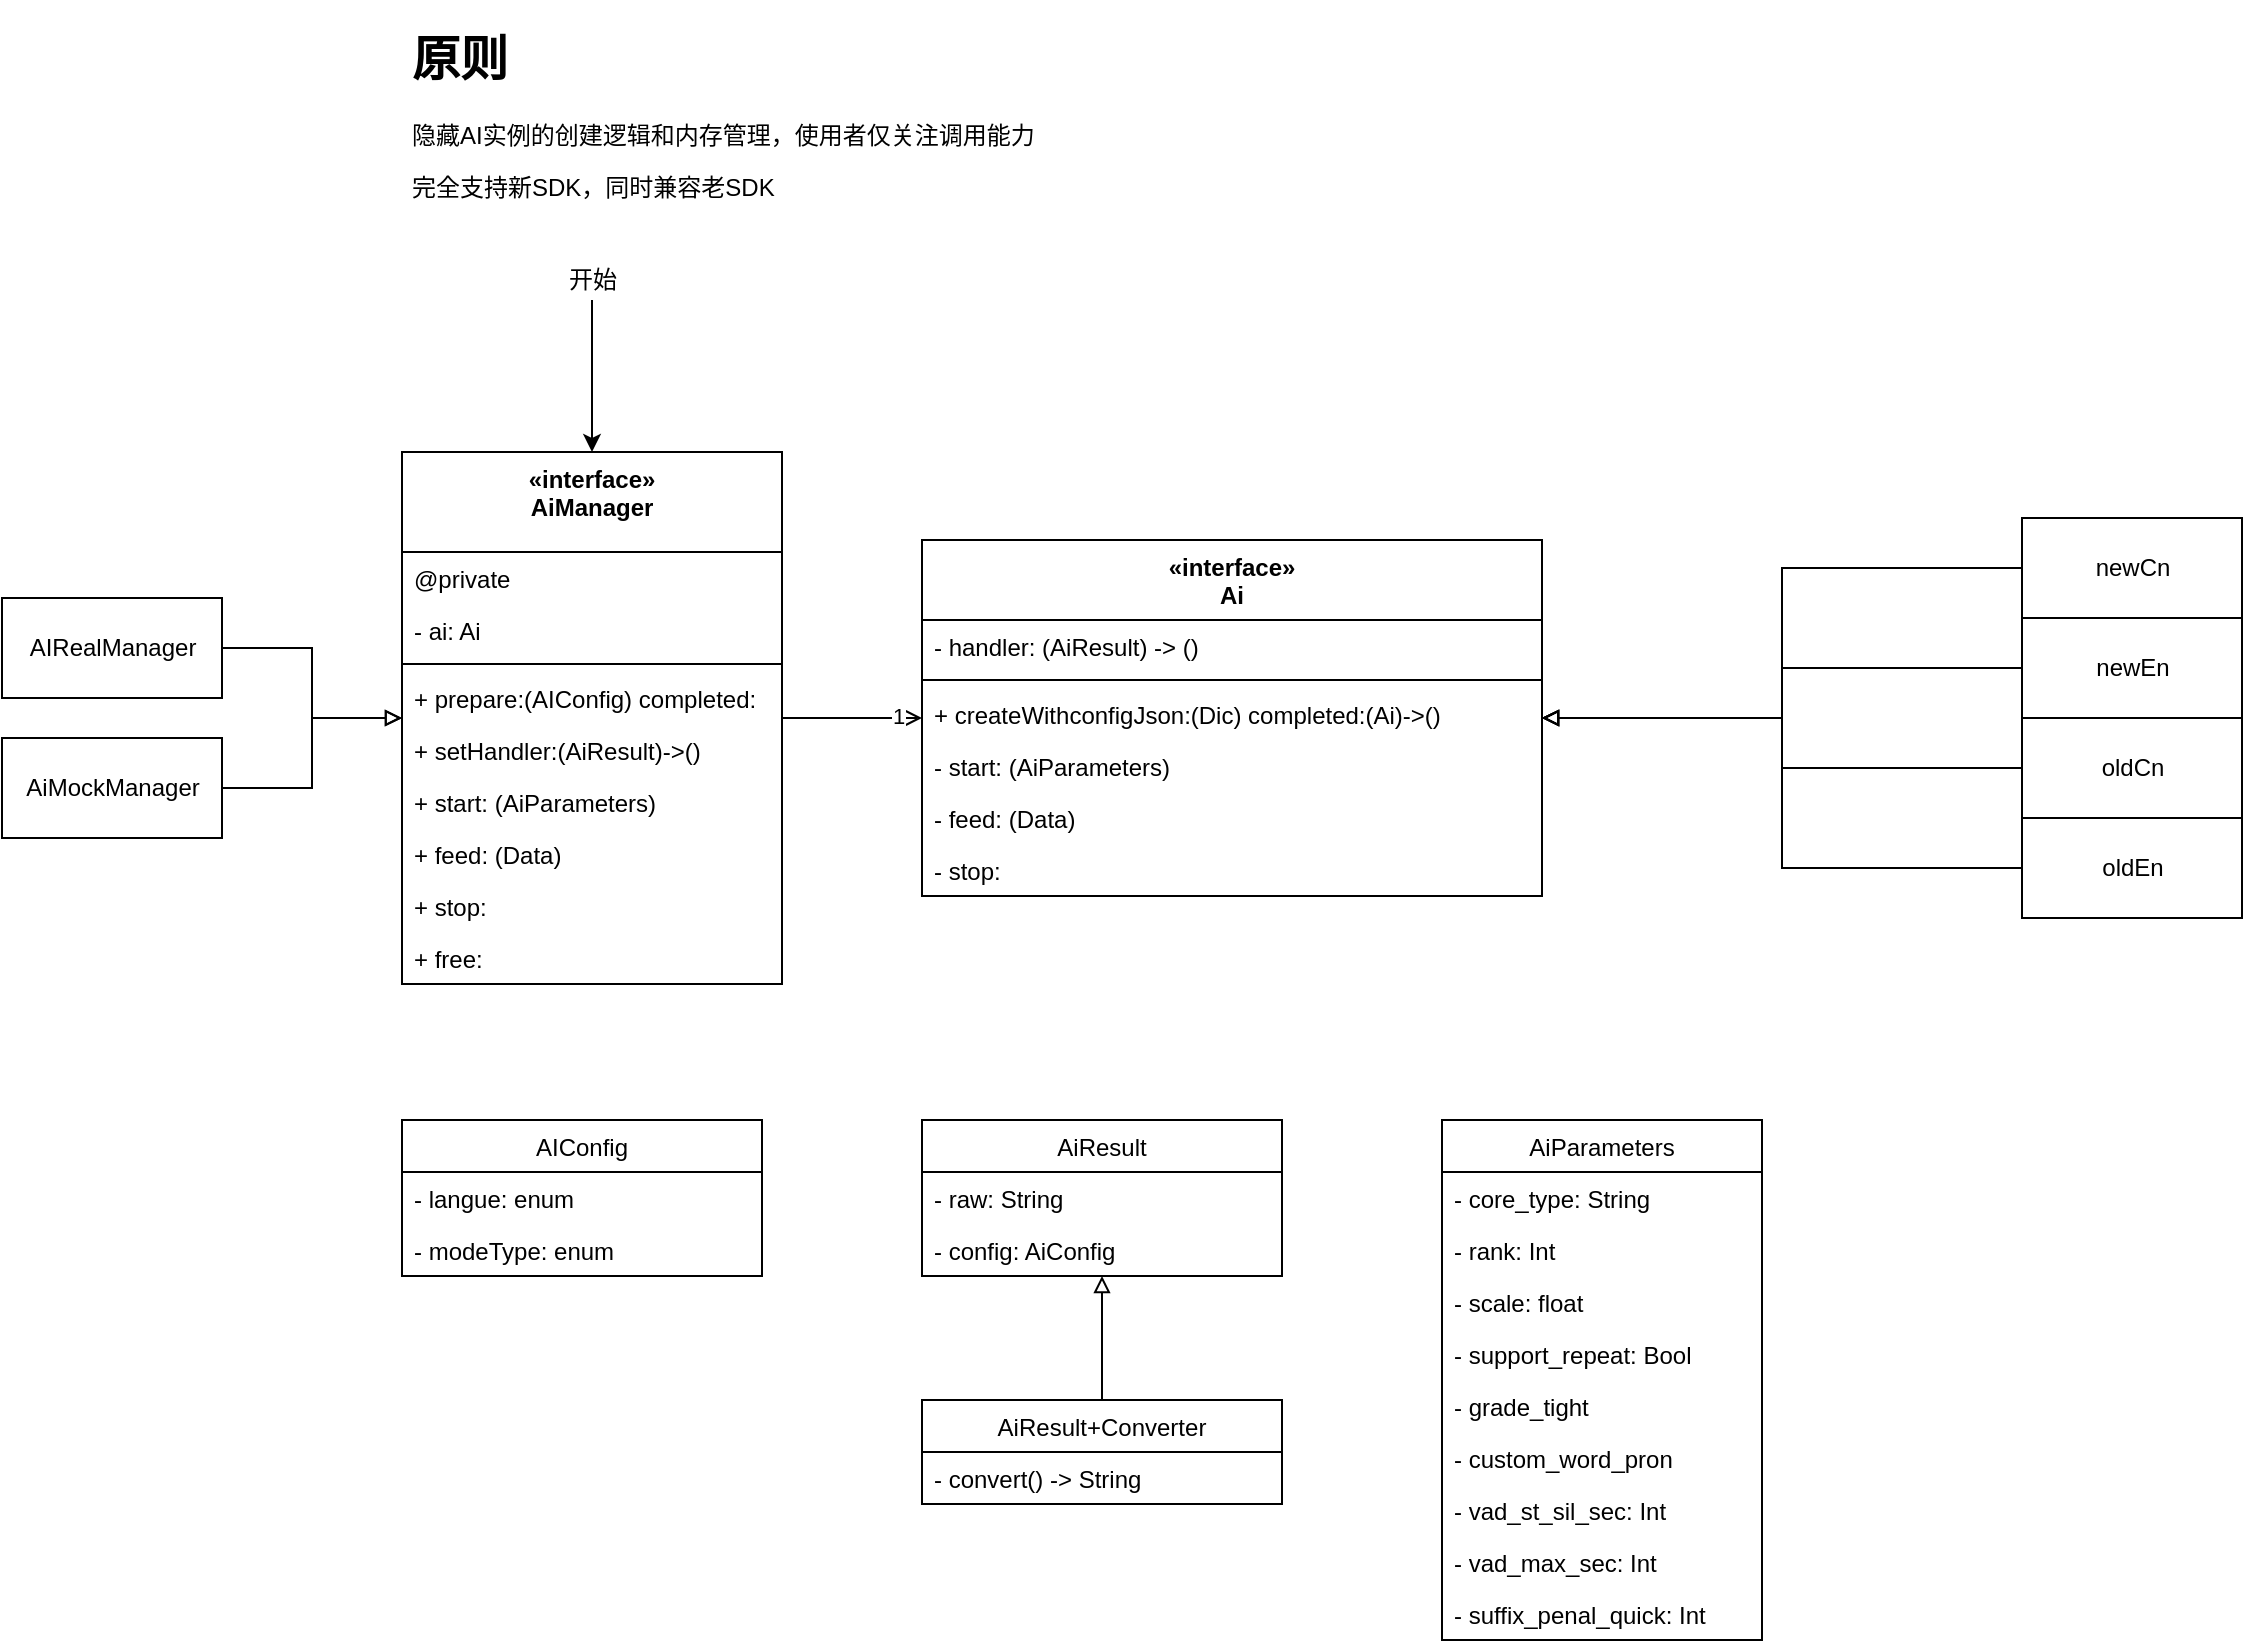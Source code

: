 <mxfile version="13.6.6" type="github">
  <diagram id="C5RBs43oDa-KdzZeNtuy" name="Page-1">
    <mxGraphModel dx="1997" dy="1177" grid="1" gridSize="10" guides="1" tooltips="1" connect="1" arrows="1" fold="1" page="1" pageScale="1" pageWidth="827" pageHeight="1169" math="0" shadow="0">
      <root>
        <mxCell id="WIyWlLk6GJQsqaUBKTNV-0" />
        <mxCell id="WIyWlLk6GJQsqaUBKTNV-1" parent="WIyWlLk6GJQsqaUBKTNV-0" />
        <mxCell id="CJ4d-hDxSUi_6E2o8uRW-80" style="edgeStyle=orthogonalEdgeStyle;rounded=0;orthogonalLoop=1;jettySize=auto;html=1;endArrow=block;endFill=0;" edge="1" parent="WIyWlLk6GJQsqaUBKTNV-1" source="CJ4d-hDxSUi_6E2o8uRW-28" target="CJ4d-hDxSUi_6E2o8uRW-10">
          <mxGeometry relative="1" as="geometry" />
        </mxCell>
        <mxCell id="CJ4d-hDxSUi_6E2o8uRW-28" value="AiMockManager" style="html=1;shadow=0;" vertex="1" parent="WIyWlLk6GJQsqaUBKTNV-1">
          <mxGeometry x="500" y="759" width="110" height="50" as="geometry" />
        </mxCell>
        <mxCell id="CJ4d-hDxSUi_6E2o8uRW-31" style="edgeStyle=orthogonalEdgeStyle;rounded=0;orthogonalLoop=1;jettySize=auto;html=1;endArrow=block;endFill=0;" edge="1" parent="WIyWlLk6GJQsqaUBKTNV-1" source="CJ4d-hDxSUi_6E2o8uRW-30" target="CJ4d-hDxSUi_6E2o8uRW-10">
          <mxGeometry relative="1" as="geometry" />
        </mxCell>
        <mxCell id="CJ4d-hDxSUi_6E2o8uRW-30" value="AIRealManager" style="html=1;shadow=0;" vertex="1" parent="WIyWlLk6GJQsqaUBKTNV-1">
          <mxGeometry x="500" y="689" width="110" height="50" as="geometry" />
        </mxCell>
        <mxCell id="CJ4d-hDxSUi_6E2o8uRW-33" value="&lt;h1&gt;原则&lt;/h1&gt;&lt;p&gt;隐藏AI实例的创建逻辑和内存管理，使用者仅关注调用能力&lt;/p&gt;&lt;p&gt;完全支持新SDK，同时兼容老SDK&lt;/p&gt;" style="text;html=1;strokeColor=none;fillColor=none;spacing=5;spacingTop=-20;whiteSpace=wrap;overflow=hidden;rounded=0;shadow=0;" vertex="1" parent="WIyWlLk6GJQsqaUBKTNV-1">
          <mxGeometry x="700" y="400" width="360" height="100" as="geometry" />
        </mxCell>
        <mxCell id="CJ4d-hDxSUi_6E2o8uRW-99" style="edgeStyle=orthogonalEdgeStyle;rounded=0;orthogonalLoop=1;jettySize=auto;html=1;endArrow=block;endFill=0;" edge="1" parent="WIyWlLk6GJQsqaUBKTNV-1" source="CJ4d-hDxSUi_6E2o8uRW-69" target="CJ4d-hDxSUi_6E2o8uRW-54">
          <mxGeometry relative="1" as="geometry" />
        </mxCell>
        <mxCell id="CJ4d-hDxSUi_6E2o8uRW-69" value="newCn" style="html=1;shadow=0;" vertex="1" parent="WIyWlLk6GJQsqaUBKTNV-1">
          <mxGeometry x="1510" y="649" width="110" height="50" as="geometry" />
        </mxCell>
        <mxCell id="CJ4d-hDxSUi_6E2o8uRW-100" style="edgeStyle=orthogonalEdgeStyle;rounded=0;orthogonalLoop=1;jettySize=auto;html=1;endArrow=block;endFill=0;" edge="1" parent="WIyWlLk6GJQsqaUBKTNV-1" source="CJ4d-hDxSUi_6E2o8uRW-71" target="CJ4d-hDxSUi_6E2o8uRW-54">
          <mxGeometry relative="1" as="geometry" />
        </mxCell>
        <mxCell id="CJ4d-hDxSUi_6E2o8uRW-71" value="newEn" style="html=1;shadow=0;" vertex="1" parent="WIyWlLk6GJQsqaUBKTNV-1">
          <mxGeometry x="1510" y="699" width="110" height="50" as="geometry" />
        </mxCell>
        <mxCell id="CJ4d-hDxSUi_6E2o8uRW-101" style="edgeStyle=orthogonalEdgeStyle;rounded=0;orthogonalLoop=1;jettySize=auto;html=1;endArrow=block;endFill=0;" edge="1" parent="WIyWlLk6GJQsqaUBKTNV-1" source="CJ4d-hDxSUi_6E2o8uRW-72" target="CJ4d-hDxSUi_6E2o8uRW-54">
          <mxGeometry relative="1" as="geometry" />
        </mxCell>
        <mxCell id="CJ4d-hDxSUi_6E2o8uRW-72" value="oldCn" style="html=1;shadow=0;" vertex="1" parent="WIyWlLk6GJQsqaUBKTNV-1">
          <mxGeometry x="1510" y="749" width="110" height="50" as="geometry" />
        </mxCell>
        <mxCell id="CJ4d-hDxSUi_6E2o8uRW-102" style="edgeStyle=orthogonalEdgeStyle;rounded=0;orthogonalLoop=1;jettySize=auto;html=1;endArrow=block;endFill=0;" edge="1" parent="WIyWlLk6GJQsqaUBKTNV-1" source="CJ4d-hDxSUi_6E2o8uRW-73" target="CJ4d-hDxSUi_6E2o8uRW-54">
          <mxGeometry relative="1" as="geometry" />
        </mxCell>
        <mxCell id="CJ4d-hDxSUi_6E2o8uRW-73" value="oldEn" style="html=1;shadow=0;" vertex="1" parent="WIyWlLk6GJQsqaUBKTNV-1">
          <mxGeometry x="1510" y="799" width="110" height="50" as="geometry" />
        </mxCell>
        <mxCell id="CJ4d-hDxSUi_6E2o8uRW-87" style="edgeStyle=orthogonalEdgeStyle;rounded=0;orthogonalLoop=1;jettySize=auto;html=1;endArrow=open;endFill=0;" edge="1" parent="WIyWlLk6GJQsqaUBKTNV-1" source="CJ4d-hDxSUi_6E2o8uRW-10" target="CJ4d-hDxSUi_6E2o8uRW-54">
          <mxGeometry relative="1" as="geometry" />
        </mxCell>
        <mxCell id="CJ4d-hDxSUi_6E2o8uRW-91" value="1" style="edgeLabel;html=1;align=center;verticalAlign=middle;resizable=0;points=[];" vertex="1" connectable="0" parent="CJ4d-hDxSUi_6E2o8uRW-87">
          <mxGeometry x="0.652" y="1" relative="1" as="geometry">
            <mxPoint as="offset" />
          </mxGeometry>
        </mxCell>
        <mxCell id="CJ4d-hDxSUi_6E2o8uRW-10" value="«interface»&#xa;AiManager" style="swimlane;fontStyle=1;align=center;verticalAlign=top;childLayout=stackLayout;horizontal=1;startSize=50;horizontalStack=0;resizeParent=1;resizeParentMax=0;resizeLast=0;collapsible=1;marginBottom=0;" vertex="1" parent="WIyWlLk6GJQsqaUBKTNV-1">
          <mxGeometry x="700" y="616" width="190" height="266" as="geometry" />
        </mxCell>
        <mxCell id="CJ4d-hDxSUi_6E2o8uRW-92" value="@private" style="text;strokeColor=none;fillColor=none;align=left;verticalAlign=top;spacingLeft=4;spacingRight=4;overflow=hidden;rotatable=0;points=[[0,0.5],[1,0.5]];portConstraint=eastwest;" vertex="1" parent="CJ4d-hDxSUi_6E2o8uRW-10">
          <mxGeometry y="50" width="190" height="26" as="geometry" />
        </mxCell>
        <mxCell id="CJ4d-hDxSUi_6E2o8uRW-32" value="- ai: Ai" style="text;strokeColor=none;fillColor=none;align=left;verticalAlign=top;spacingLeft=4;spacingRight=4;overflow=hidden;rotatable=0;points=[[0,0.5],[1,0.5]];portConstraint=eastwest;" vertex="1" parent="CJ4d-hDxSUi_6E2o8uRW-10">
          <mxGeometry y="76" width="190" height="26" as="geometry" />
        </mxCell>
        <mxCell id="CJ4d-hDxSUi_6E2o8uRW-12" value="" style="line;strokeWidth=1;fillColor=none;align=left;verticalAlign=middle;spacingTop=-1;spacingLeft=3;spacingRight=3;rotatable=0;labelPosition=right;points=[];portConstraint=eastwest;" vertex="1" parent="CJ4d-hDxSUi_6E2o8uRW-10">
          <mxGeometry y="102" width="190" height="8" as="geometry" />
        </mxCell>
        <mxCell id="CJ4d-hDxSUi_6E2o8uRW-13" value="+ prepare:(AIConfig) completed:" style="text;strokeColor=none;fillColor=none;align=left;verticalAlign=top;spacingLeft=4;spacingRight=4;overflow=hidden;rotatable=0;points=[[0,0.5],[1,0.5]];portConstraint=eastwest;shadow=0;" vertex="1" parent="CJ4d-hDxSUi_6E2o8uRW-10">
          <mxGeometry y="110" width="190" height="26" as="geometry" />
        </mxCell>
        <mxCell id="CJ4d-hDxSUi_6E2o8uRW-93" value="+ setHandler:(AiResult)-&gt;()" style="text;strokeColor=none;fillColor=none;align=left;verticalAlign=top;spacingLeft=4;spacingRight=4;overflow=hidden;rotatable=0;points=[[0,0.5],[1,0.5]];portConstraint=eastwest;shadow=0;" vertex="1" parent="CJ4d-hDxSUi_6E2o8uRW-10">
          <mxGeometry y="136" width="190" height="26" as="geometry" />
        </mxCell>
        <mxCell id="CJ4d-hDxSUi_6E2o8uRW-17" value="+ start: (AiParameters)" style="text;strokeColor=none;fillColor=none;align=left;verticalAlign=top;spacingLeft=4;spacingRight=4;overflow=hidden;rotatable=0;points=[[0,0.5],[1,0.5]];portConstraint=eastwest;shadow=0;" vertex="1" parent="CJ4d-hDxSUi_6E2o8uRW-10">
          <mxGeometry y="162" width="190" height="26" as="geometry" />
        </mxCell>
        <mxCell id="CJ4d-hDxSUi_6E2o8uRW-18" value="+ feed: (Data)" style="text;strokeColor=none;fillColor=none;align=left;verticalAlign=top;spacingLeft=4;spacingRight=4;overflow=hidden;rotatable=0;points=[[0,0.5],[1,0.5]];portConstraint=eastwest;shadow=0;" vertex="1" parent="CJ4d-hDxSUi_6E2o8uRW-10">
          <mxGeometry y="188" width="190" height="26" as="geometry" />
        </mxCell>
        <mxCell id="CJ4d-hDxSUi_6E2o8uRW-19" value="+ stop: " style="text;strokeColor=none;fillColor=none;align=left;verticalAlign=top;spacingLeft=4;spacingRight=4;overflow=hidden;rotatable=0;points=[[0,0.5],[1,0.5]];portConstraint=eastwest;shadow=0;" vertex="1" parent="CJ4d-hDxSUi_6E2o8uRW-10">
          <mxGeometry y="214" width="190" height="26" as="geometry" />
        </mxCell>
        <mxCell id="CJ4d-hDxSUi_6E2o8uRW-20" value="+ free: " style="text;strokeColor=none;fillColor=none;align=left;verticalAlign=top;spacingLeft=4;spacingRight=4;overflow=hidden;rotatable=0;points=[[0,0.5],[1,0.5]];portConstraint=eastwest;shadow=0;" vertex="1" parent="CJ4d-hDxSUi_6E2o8uRW-10">
          <mxGeometry y="240" width="190" height="26" as="geometry" />
        </mxCell>
        <mxCell id="CJ4d-hDxSUi_6E2o8uRW-54" value="«interface»&#xa;Ai" style="swimlane;fontStyle=1;align=center;verticalAlign=top;childLayout=stackLayout;horizontal=1;startSize=40;horizontalStack=0;resizeParent=1;resizeParentMax=0;resizeLast=0;collapsible=1;marginBottom=0;shadow=0;" vertex="1" parent="WIyWlLk6GJQsqaUBKTNV-1">
          <mxGeometry x="960" y="660" width="310" height="178" as="geometry" />
        </mxCell>
        <mxCell id="CJ4d-hDxSUi_6E2o8uRW-55" value="- handler: (AiResult) -&gt; ()" style="text;strokeColor=none;fillColor=none;align=left;verticalAlign=top;spacingLeft=4;spacingRight=4;overflow=hidden;rotatable=0;points=[[0,0.5],[1,0.5]];portConstraint=eastwest;" vertex="1" parent="CJ4d-hDxSUi_6E2o8uRW-54">
          <mxGeometry y="40" width="310" height="26" as="geometry" />
        </mxCell>
        <mxCell id="CJ4d-hDxSUi_6E2o8uRW-56" value="" style="line;strokeWidth=1;fillColor=none;align=left;verticalAlign=middle;spacingTop=-1;spacingLeft=3;spacingRight=3;rotatable=0;labelPosition=right;points=[];portConstraint=eastwest;" vertex="1" parent="CJ4d-hDxSUi_6E2o8uRW-54">
          <mxGeometry y="66" width="310" height="8" as="geometry" />
        </mxCell>
        <mxCell id="CJ4d-hDxSUi_6E2o8uRW-57" value="+ createWithconfigJson:(Dic) completed:(Ai)-&gt;()" style="text;strokeColor=none;fillColor=none;align=left;verticalAlign=top;spacingLeft=4;spacingRight=4;overflow=hidden;rotatable=0;points=[[0,0.5],[1,0.5]];portConstraint=eastwest;" vertex="1" parent="CJ4d-hDxSUi_6E2o8uRW-54">
          <mxGeometry y="74" width="310" height="26" as="geometry" />
        </mxCell>
        <mxCell id="CJ4d-hDxSUi_6E2o8uRW-94" value="- start: (AiParameters)" style="text;strokeColor=none;fillColor=none;align=left;verticalAlign=top;spacingLeft=4;spacingRight=4;overflow=hidden;rotatable=0;points=[[0,0.5],[1,0.5]];portConstraint=eastwest;" vertex="1" parent="CJ4d-hDxSUi_6E2o8uRW-54">
          <mxGeometry y="100" width="310" height="26" as="geometry" />
        </mxCell>
        <mxCell id="CJ4d-hDxSUi_6E2o8uRW-58" value="- feed: (Data)" style="text;strokeColor=none;fillColor=none;align=left;verticalAlign=top;spacingLeft=4;spacingRight=4;overflow=hidden;rotatable=0;points=[[0,0.5],[1,0.5]];portConstraint=eastwest;" vertex="1" parent="CJ4d-hDxSUi_6E2o8uRW-54">
          <mxGeometry y="126" width="310" height="26" as="geometry" />
        </mxCell>
        <mxCell id="CJ4d-hDxSUi_6E2o8uRW-68" value="- stop: " style="text;strokeColor=none;fillColor=none;align=left;verticalAlign=top;spacingLeft=4;spacingRight=4;overflow=hidden;rotatable=0;points=[[0,0.5],[1,0.5]];portConstraint=eastwest;" vertex="1" parent="CJ4d-hDxSUi_6E2o8uRW-54">
          <mxGeometry y="152" width="310" height="26" as="geometry" />
        </mxCell>
        <mxCell id="CJ4d-hDxSUi_6E2o8uRW-103" value="AIConfig" style="swimlane;fontStyle=0;childLayout=stackLayout;horizontal=1;startSize=26;fillColor=none;horizontalStack=0;resizeParent=1;resizeParentMax=0;resizeLast=0;collapsible=1;marginBottom=0;shadow=0;" vertex="1" parent="WIyWlLk6GJQsqaUBKTNV-1">
          <mxGeometry x="700" y="950" width="180" height="78" as="geometry" />
        </mxCell>
        <mxCell id="CJ4d-hDxSUi_6E2o8uRW-106" value="- langue: enum" style="text;strokeColor=none;fillColor=none;align=left;verticalAlign=top;spacingLeft=4;spacingRight=4;overflow=hidden;rotatable=0;points=[[0,0.5],[1,0.5]];portConstraint=eastwest;" vertex="1" parent="CJ4d-hDxSUi_6E2o8uRW-103">
          <mxGeometry y="26" width="180" height="26" as="geometry" />
        </mxCell>
        <mxCell id="CJ4d-hDxSUi_6E2o8uRW-119" value="- modeType: enum" style="text;strokeColor=none;fillColor=none;align=left;verticalAlign=top;spacingLeft=4;spacingRight=4;overflow=hidden;rotatable=0;points=[[0,0.5],[1,0.5]];portConstraint=eastwest;" vertex="1" parent="CJ4d-hDxSUi_6E2o8uRW-103">
          <mxGeometry y="52" width="180" height="26" as="geometry" />
        </mxCell>
        <mxCell id="CJ4d-hDxSUi_6E2o8uRW-111" value="AiParameters" style="swimlane;fontStyle=0;childLayout=stackLayout;horizontal=1;startSize=26;fillColor=none;horizontalStack=0;resizeParent=1;resizeParentMax=0;resizeLast=0;collapsible=1;marginBottom=0;shadow=0;" vertex="1" parent="WIyWlLk6GJQsqaUBKTNV-1">
          <mxGeometry x="1220" y="950" width="160" height="260" as="geometry" />
        </mxCell>
        <mxCell id="CJ4d-hDxSUi_6E2o8uRW-112" value="- core_type: String" style="text;strokeColor=none;fillColor=none;align=left;verticalAlign=top;spacingLeft=4;spacingRight=4;overflow=hidden;rotatable=0;points=[[0,0.5],[1,0.5]];portConstraint=eastwest;" vertex="1" parent="CJ4d-hDxSUi_6E2o8uRW-111">
          <mxGeometry y="26" width="160" height="26" as="geometry" />
        </mxCell>
        <mxCell id="CJ4d-hDxSUi_6E2o8uRW-113" value="- rank: Int" style="text;strokeColor=none;fillColor=none;align=left;verticalAlign=top;spacingLeft=4;spacingRight=4;overflow=hidden;rotatable=0;points=[[0,0.5],[1,0.5]];portConstraint=eastwest;" vertex="1" parent="CJ4d-hDxSUi_6E2o8uRW-111">
          <mxGeometry y="52" width="160" height="26" as="geometry" />
        </mxCell>
        <mxCell id="CJ4d-hDxSUi_6E2o8uRW-114" value="- scale: float" style="text;strokeColor=none;fillColor=none;align=left;verticalAlign=top;spacingLeft=4;spacingRight=4;overflow=hidden;rotatable=0;points=[[0,0.5],[1,0.5]];portConstraint=eastwest;" vertex="1" parent="CJ4d-hDxSUi_6E2o8uRW-111">
          <mxGeometry y="78" width="160" height="26" as="geometry" />
        </mxCell>
        <mxCell id="CJ4d-hDxSUi_6E2o8uRW-116" value="- support_repeat: Bool" style="text;strokeColor=none;fillColor=none;align=left;verticalAlign=top;spacingLeft=4;spacingRight=4;overflow=hidden;rotatable=0;points=[[0,0.5],[1,0.5]];portConstraint=eastwest;" vertex="1" parent="CJ4d-hDxSUi_6E2o8uRW-111">
          <mxGeometry y="104" width="160" height="26" as="geometry" />
        </mxCell>
        <mxCell id="CJ4d-hDxSUi_6E2o8uRW-117" value="- grade_tight" style="text;strokeColor=none;fillColor=none;align=left;verticalAlign=top;spacingLeft=4;spacingRight=4;overflow=hidden;rotatable=0;points=[[0,0.5],[1,0.5]];portConstraint=eastwest;" vertex="1" parent="CJ4d-hDxSUi_6E2o8uRW-111">
          <mxGeometry y="130" width="160" height="26" as="geometry" />
        </mxCell>
        <mxCell id="CJ4d-hDxSUi_6E2o8uRW-118" value="- custom_word_pron" style="text;strokeColor=none;fillColor=none;align=left;verticalAlign=top;spacingLeft=4;spacingRight=4;overflow=hidden;rotatable=0;points=[[0,0.5],[1,0.5]];portConstraint=eastwest;" vertex="1" parent="CJ4d-hDxSUi_6E2o8uRW-111">
          <mxGeometry y="156" width="160" height="26" as="geometry" />
        </mxCell>
        <mxCell id="CJ4d-hDxSUi_6E2o8uRW-140" value="- vad_st_sil_sec: Int" style="text;strokeColor=none;fillColor=none;align=left;verticalAlign=top;spacingLeft=4;spacingRight=4;overflow=hidden;rotatable=0;points=[[0,0.5],[1,0.5]];portConstraint=eastwest;" vertex="1" parent="CJ4d-hDxSUi_6E2o8uRW-111">
          <mxGeometry y="182" width="160" height="26" as="geometry" />
        </mxCell>
        <mxCell id="CJ4d-hDxSUi_6E2o8uRW-141" value="- vad_max_sec: Int" style="text;strokeColor=none;fillColor=none;align=left;verticalAlign=top;spacingLeft=4;spacingRight=4;overflow=hidden;rotatable=0;points=[[0,0.5],[1,0.5]];portConstraint=eastwest;" vertex="1" parent="CJ4d-hDxSUi_6E2o8uRW-111">
          <mxGeometry y="208" width="160" height="26" as="geometry" />
        </mxCell>
        <mxCell id="CJ4d-hDxSUi_6E2o8uRW-142" value="- suffix_penal_quick: Int" style="text;strokeColor=none;fillColor=none;align=left;verticalAlign=top;spacingLeft=4;spacingRight=4;overflow=hidden;rotatable=0;points=[[0,0.5],[1,0.5]];portConstraint=eastwest;" vertex="1" parent="CJ4d-hDxSUi_6E2o8uRW-111">
          <mxGeometry y="234" width="160" height="26" as="geometry" />
        </mxCell>
        <mxCell id="CJ4d-hDxSUi_6E2o8uRW-107" value="AiResult" style="swimlane;fontStyle=0;childLayout=stackLayout;horizontal=1;startSize=26;fillColor=none;horizontalStack=0;resizeParent=1;resizeParentMax=0;resizeLast=0;collapsible=1;marginBottom=0;shadow=0;" vertex="1" parent="WIyWlLk6GJQsqaUBKTNV-1">
          <mxGeometry x="960" y="950" width="180" height="78" as="geometry" />
        </mxCell>
        <mxCell id="CJ4d-hDxSUi_6E2o8uRW-108" value="- raw: String" style="text;strokeColor=none;fillColor=none;align=left;verticalAlign=top;spacingLeft=4;spacingRight=4;overflow=hidden;rotatable=0;points=[[0,0.5],[1,0.5]];portConstraint=eastwest;" vertex="1" parent="CJ4d-hDxSUi_6E2o8uRW-107">
          <mxGeometry y="26" width="180" height="26" as="geometry" />
        </mxCell>
        <mxCell id="CJ4d-hDxSUi_6E2o8uRW-134" value="- config: AiConfig" style="text;strokeColor=none;fillColor=none;align=left;verticalAlign=top;spacingLeft=4;spacingRight=4;overflow=hidden;rotatable=0;points=[[0,0.5],[1,0.5]];portConstraint=eastwest;" vertex="1" parent="CJ4d-hDxSUi_6E2o8uRW-107">
          <mxGeometry y="52" width="180" height="26" as="geometry" />
        </mxCell>
        <mxCell id="CJ4d-hDxSUi_6E2o8uRW-143" style="edgeStyle=orthogonalEdgeStyle;rounded=0;orthogonalLoop=1;jettySize=auto;html=1;endArrow=block;endFill=0;" edge="1" parent="WIyWlLk6GJQsqaUBKTNV-1" source="CJ4d-hDxSUi_6E2o8uRW-135" target="CJ4d-hDxSUi_6E2o8uRW-107">
          <mxGeometry relative="1" as="geometry" />
        </mxCell>
        <mxCell id="CJ4d-hDxSUi_6E2o8uRW-135" value="AiResult+Converter" style="swimlane;fontStyle=0;childLayout=stackLayout;horizontal=1;startSize=26;fillColor=none;horizontalStack=0;resizeParent=1;resizeParentMax=0;resizeLast=0;collapsible=1;marginBottom=0;shadow=0;" vertex="1" parent="WIyWlLk6GJQsqaUBKTNV-1">
          <mxGeometry x="960" y="1090" width="180" height="52" as="geometry" />
        </mxCell>
        <mxCell id="CJ4d-hDxSUi_6E2o8uRW-136" value="- convert() -&gt; String" style="text;strokeColor=none;fillColor=none;align=left;verticalAlign=top;spacingLeft=4;spacingRight=4;overflow=hidden;rotatable=0;points=[[0,0.5],[1,0.5]];portConstraint=eastwest;" vertex="1" parent="CJ4d-hDxSUi_6E2o8uRW-135">
          <mxGeometry y="26" width="180" height="26" as="geometry" />
        </mxCell>
        <mxCell id="CJ4d-hDxSUi_6E2o8uRW-145" style="edgeStyle=orthogonalEdgeStyle;rounded=0;orthogonalLoop=1;jettySize=auto;html=1;entryX=0.5;entryY=0;entryDx=0;entryDy=0;endArrow=classic;endFill=1;" edge="1" parent="WIyWlLk6GJQsqaUBKTNV-1" source="CJ4d-hDxSUi_6E2o8uRW-144" target="CJ4d-hDxSUi_6E2o8uRW-10">
          <mxGeometry relative="1" as="geometry" />
        </mxCell>
        <mxCell id="CJ4d-hDxSUi_6E2o8uRW-144" value="开始" style="text;html=1;align=center;verticalAlign=middle;resizable=0;points=[];autosize=1;" vertex="1" parent="WIyWlLk6GJQsqaUBKTNV-1">
          <mxGeometry x="775" y="520" width="40" height="20" as="geometry" />
        </mxCell>
      </root>
    </mxGraphModel>
  </diagram>
</mxfile>
